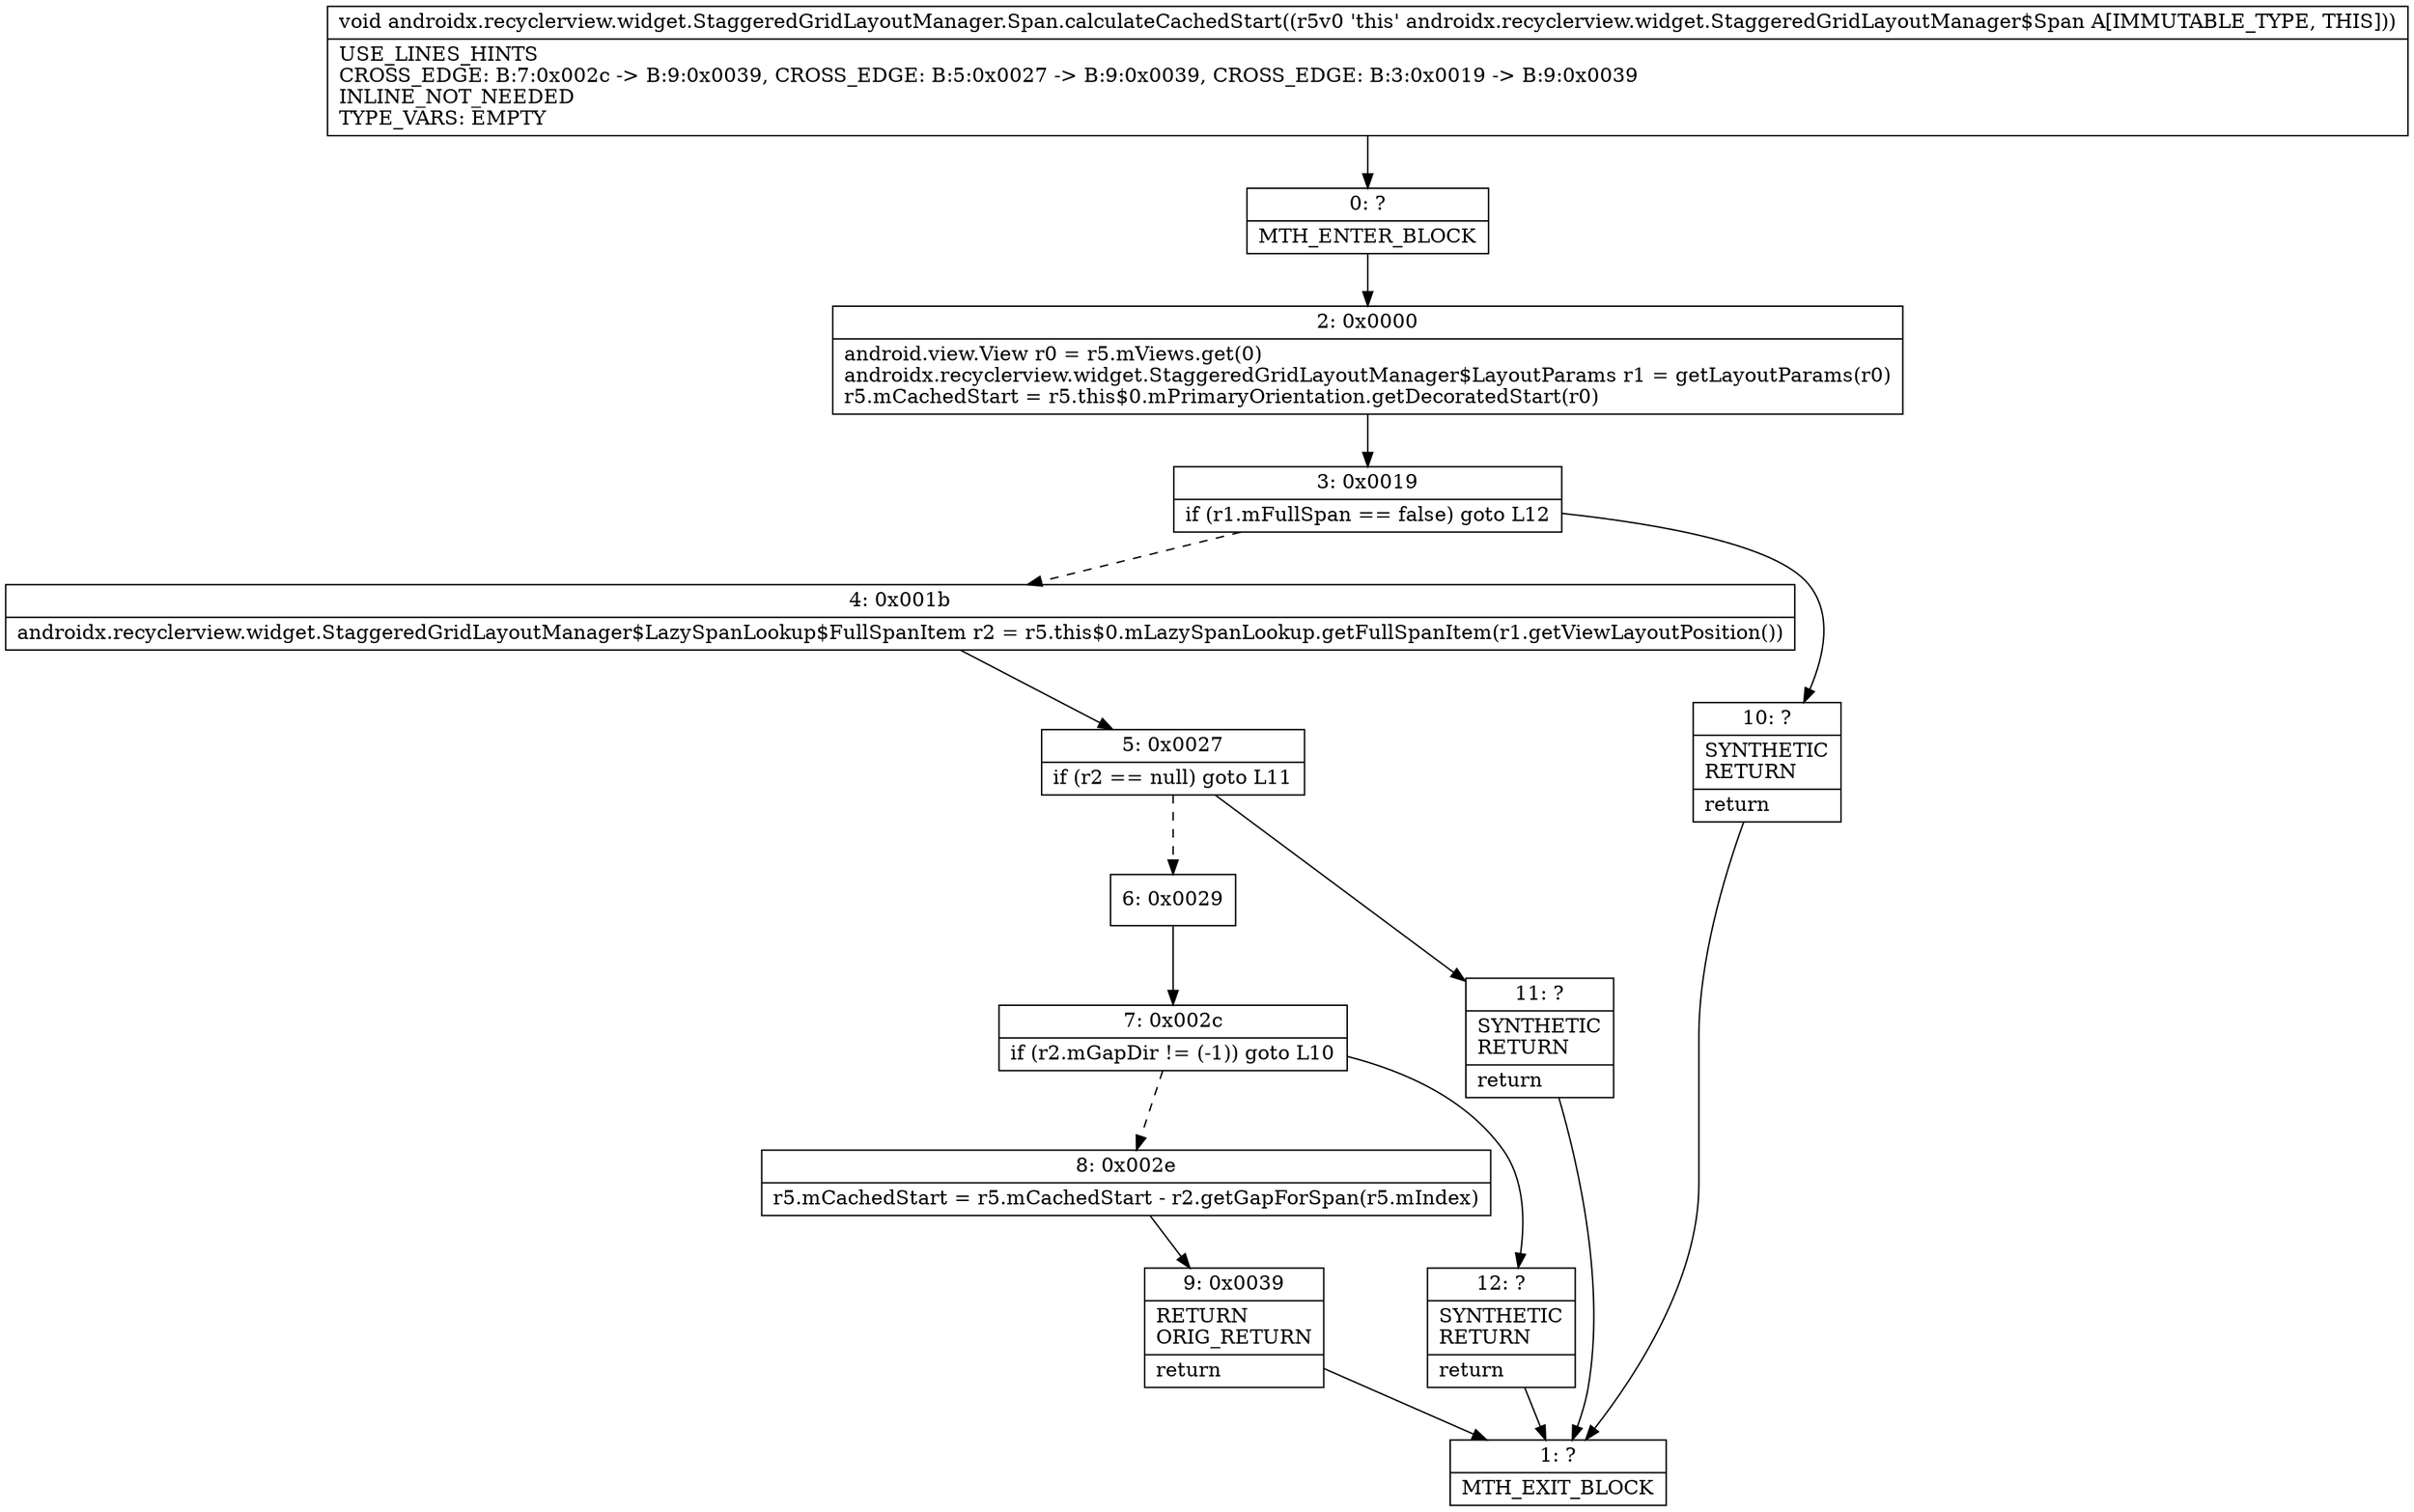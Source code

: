 digraph "CFG forandroidx.recyclerview.widget.StaggeredGridLayoutManager.Span.calculateCachedStart()V" {
Node_0 [shape=record,label="{0\:\ ?|MTH_ENTER_BLOCK\l}"];
Node_2 [shape=record,label="{2\:\ 0x0000|android.view.View r0 = r5.mViews.get(0)\landroidx.recyclerview.widget.StaggeredGridLayoutManager$LayoutParams r1 = getLayoutParams(r0)\lr5.mCachedStart = r5.this$0.mPrimaryOrientation.getDecoratedStart(r0)\l}"];
Node_3 [shape=record,label="{3\:\ 0x0019|if (r1.mFullSpan == false) goto L12\l}"];
Node_4 [shape=record,label="{4\:\ 0x001b|androidx.recyclerview.widget.StaggeredGridLayoutManager$LazySpanLookup$FullSpanItem r2 = r5.this$0.mLazySpanLookup.getFullSpanItem(r1.getViewLayoutPosition())\l}"];
Node_5 [shape=record,label="{5\:\ 0x0027|if (r2 == null) goto L11\l}"];
Node_6 [shape=record,label="{6\:\ 0x0029}"];
Node_7 [shape=record,label="{7\:\ 0x002c|if (r2.mGapDir != (\-1)) goto L10\l}"];
Node_8 [shape=record,label="{8\:\ 0x002e|r5.mCachedStart = r5.mCachedStart \- r2.getGapForSpan(r5.mIndex)\l}"];
Node_9 [shape=record,label="{9\:\ 0x0039|RETURN\lORIG_RETURN\l|return\l}"];
Node_1 [shape=record,label="{1\:\ ?|MTH_EXIT_BLOCK\l}"];
Node_12 [shape=record,label="{12\:\ ?|SYNTHETIC\lRETURN\l|return\l}"];
Node_11 [shape=record,label="{11\:\ ?|SYNTHETIC\lRETURN\l|return\l}"];
Node_10 [shape=record,label="{10\:\ ?|SYNTHETIC\lRETURN\l|return\l}"];
MethodNode[shape=record,label="{void androidx.recyclerview.widget.StaggeredGridLayoutManager.Span.calculateCachedStart((r5v0 'this' androidx.recyclerview.widget.StaggeredGridLayoutManager$Span A[IMMUTABLE_TYPE, THIS]))  | USE_LINES_HINTS\lCROSS_EDGE: B:7:0x002c \-\> B:9:0x0039, CROSS_EDGE: B:5:0x0027 \-\> B:9:0x0039, CROSS_EDGE: B:3:0x0019 \-\> B:9:0x0039\lINLINE_NOT_NEEDED\lTYPE_VARS: EMPTY\l}"];
MethodNode -> Node_0;Node_0 -> Node_2;
Node_2 -> Node_3;
Node_3 -> Node_4[style=dashed];
Node_3 -> Node_10;
Node_4 -> Node_5;
Node_5 -> Node_6[style=dashed];
Node_5 -> Node_11;
Node_6 -> Node_7;
Node_7 -> Node_8[style=dashed];
Node_7 -> Node_12;
Node_8 -> Node_9;
Node_9 -> Node_1;
Node_12 -> Node_1;
Node_11 -> Node_1;
Node_10 -> Node_1;
}


